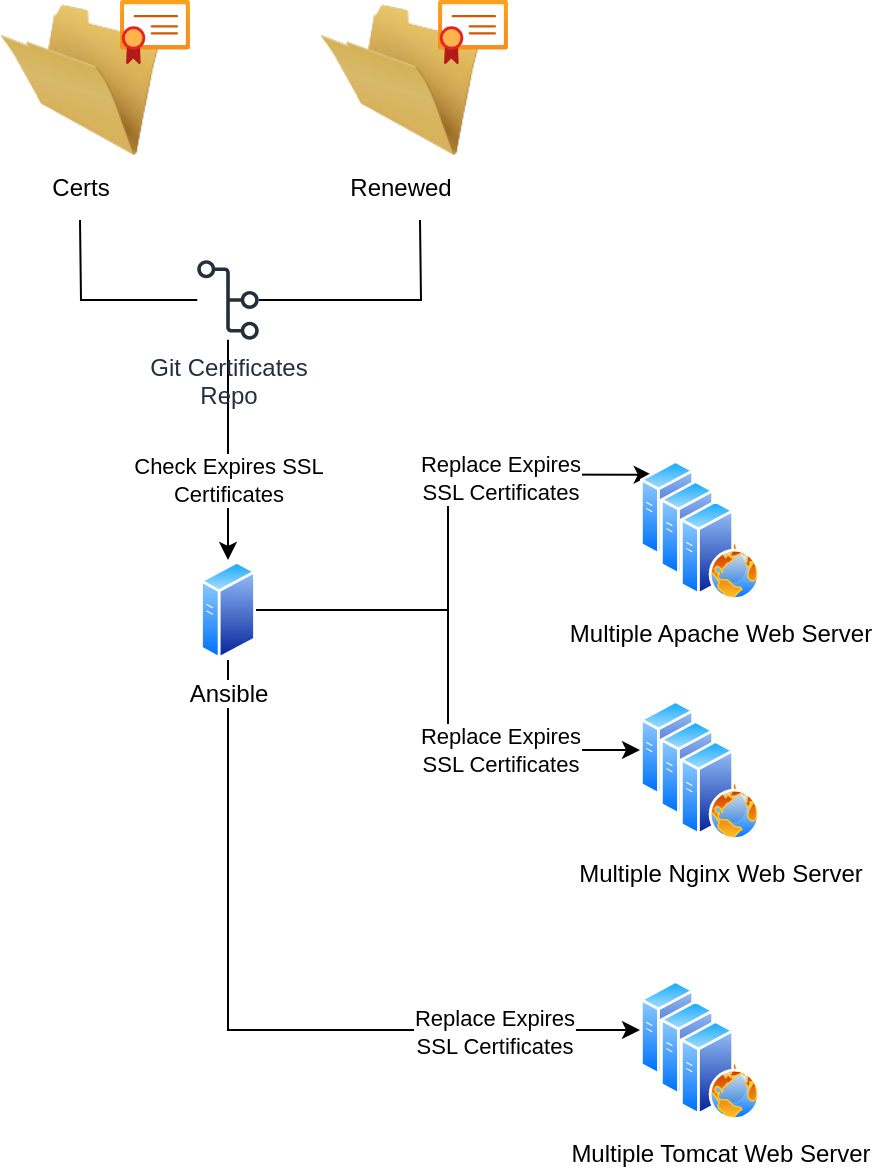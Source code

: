 <mxfile version="21.7.5" type="github">
  <diagram name="Page-1" id="0QfhhmeY12w9vwNbHh4k">
    <mxGraphModel dx="1147" dy="606" grid="1" gridSize="10" guides="1" tooltips="1" connect="1" arrows="1" fold="1" page="1" pageScale="1" pageWidth="827" pageHeight="1169" math="0" shadow="0">
      <root>
        <mxCell id="0" />
        <mxCell id="1" parent="0" />
        <mxCell id="lBhe797xp0qzkPB9WhaU-5" value="" style="edgeStyle=orthogonalEdgeStyle;rounded=0;orthogonalLoop=1;jettySize=auto;html=1;" parent="1" source="lBhe797xp0qzkPB9WhaU-4" target="lBhe797xp0qzkPB9WhaU-1" edge="1">
          <mxGeometry relative="1" as="geometry" />
        </mxCell>
        <mxCell id="lBhe797xp0qzkPB9WhaU-8" value="Check Expires SSL&lt;br&gt;Certificates" style="edgeLabel;html=1;align=center;verticalAlign=middle;resizable=0;points=[];" parent="lBhe797xp0qzkPB9WhaU-5" vertex="1" connectable="0">
          <mxGeometry x="-0.035" relative="1" as="geometry">
            <mxPoint y="17" as="offset" />
          </mxGeometry>
        </mxCell>
        <mxCell id="lBhe797xp0qzkPB9WhaU-6" style="edgeStyle=orthogonalEdgeStyle;rounded=0;orthogonalLoop=1;jettySize=auto;html=1;entryX=0;entryY=0;entryDx=0;entryDy=0;" parent="1" source="lBhe797xp0qzkPB9WhaU-1" target="lBhe797xp0qzkPB9WhaU-2" edge="1">
          <mxGeometry relative="1" as="geometry" />
        </mxCell>
        <mxCell id="lBhe797xp0qzkPB9WhaU-9" value="Replace Expires&lt;br&gt;SSL Certificates" style="edgeLabel;html=1;align=center;verticalAlign=middle;resizable=0;points=[];" parent="lBhe797xp0qzkPB9WhaU-6" vertex="1" connectable="0">
          <mxGeometry x="0.617" y="-1" relative="1" as="geometry">
            <mxPoint x="-25" as="offset" />
          </mxGeometry>
        </mxCell>
        <mxCell id="lBhe797xp0qzkPB9WhaU-7" style="edgeStyle=orthogonalEdgeStyle;rounded=0;orthogonalLoop=1;jettySize=auto;html=1;entryX=0;entryY=0.5;entryDx=0;entryDy=0;" parent="1" source="lBhe797xp0qzkPB9WhaU-1" target="lBhe797xp0qzkPB9WhaU-3" edge="1">
          <mxGeometry relative="1" as="geometry" />
        </mxCell>
        <mxCell id="lBhe797xp0qzkPB9WhaU-10" value="Replace Expires&lt;br&gt;SSL Certificates" style="edgeLabel;html=1;align=center;verticalAlign=middle;resizable=0;points=[];" parent="lBhe797xp0qzkPB9WhaU-7" vertex="1" connectable="0">
          <mxGeometry x="0.488" y="-1" relative="1" as="geometry">
            <mxPoint x="-3" y="-1" as="offset" />
          </mxGeometry>
        </mxCell>
        <mxCell id="lBhe797xp0qzkPB9WhaU-2" value="" style="image;aspect=fixed;perimeter=ellipsePerimeter;html=1;align=center;shadow=0;dashed=0;spacingTop=3;image=img/lib/active_directory/web_server.svg;" parent="1" vertex="1">
          <mxGeometry x="480" y="610" width="40" height="50" as="geometry" />
        </mxCell>
        <mxCell id="lBhe797xp0qzkPB9WhaU-3" value="" style="image;aspect=fixed;perimeter=ellipsePerimeter;html=1;align=center;shadow=0;dashed=0;spacingTop=3;image=img/lib/active_directory/web_server.svg;" parent="1" vertex="1">
          <mxGeometry x="480" y="730" width="40" height="50" as="geometry" />
        </mxCell>
        <mxCell id="uuZfRnMhYAiif19iNV4r-9" style="edgeStyle=orthogonalEdgeStyle;rounded=0;orthogonalLoop=1;jettySize=auto;html=1;endArrow=none;endFill=0;" edge="1" parent="1" source="lBhe797xp0qzkPB9WhaU-4">
          <mxGeometry relative="1" as="geometry">
            <mxPoint x="200" y="490" as="targetPoint" />
          </mxGeometry>
        </mxCell>
        <mxCell id="uuZfRnMhYAiif19iNV4r-11" style="edgeStyle=orthogonalEdgeStyle;rounded=0;orthogonalLoop=1;jettySize=auto;html=1;endArrow=none;endFill=0;" edge="1" parent="1" source="lBhe797xp0qzkPB9WhaU-4">
          <mxGeometry relative="1" as="geometry">
            <mxPoint x="370" y="490" as="targetPoint" />
          </mxGeometry>
        </mxCell>
        <mxCell id="lBhe797xp0qzkPB9WhaU-12" value="" style="image;aspect=fixed;perimeter=ellipsePerimeter;html=1;align=center;shadow=0;dashed=0;spacingTop=3;image=img/lib/active_directory/web_server.svg;" parent="1" vertex="1">
          <mxGeometry x="490" y="620" width="40" height="50" as="geometry" />
        </mxCell>
        <mxCell id="lBhe797xp0qzkPB9WhaU-13" value="Multiple Apache Web Server" style="image;aspect=fixed;perimeter=ellipsePerimeter;html=1;align=center;shadow=0;dashed=0;spacingTop=3;image=img/lib/active_directory/web_server.svg;" parent="1" vertex="1">
          <mxGeometry x="500" y="630" width="40" height="50" as="geometry" />
        </mxCell>
        <mxCell id="lBhe797xp0qzkPB9WhaU-14" value="" style="image;aspect=fixed;perimeter=ellipsePerimeter;html=1;align=center;shadow=0;dashed=0;spacingTop=3;image=img/lib/active_directory/web_server.svg;" parent="1" vertex="1">
          <mxGeometry x="490" y="740" width="40" height="50" as="geometry" />
        </mxCell>
        <mxCell id="lBhe797xp0qzkPB9WhaU-15" value="Multiple Nginx Web Server" style="image;aspect=fixed;perimeter=ellipsePerimeter;html=1;align=center;shadow=0;dashed=0;spacingTop=3;image=img/lib/active_directory/web_server.svg;" parent="1" vertex="1">
          <mxGeometry x="500" y="750" width="40" height="50" as="geometry" />
        </mxCell>
        <mxCell id="uuZfRnMhYAiif19iNV4r-6" style="edgeStyle=orthogonalEdgeStyle;rounded=0;orthogonalLoop=1;jettySize=auto;html=1;endArrow=none;endFill=0;startArrow=classic;startFill=1;" edge="1" parent="1" source="uuZfRnMhYAiif19iNV4r-2" target="lBhe797xp0qzkPB9WhaU-1">
          <mxGeometry relative="1" as="geometry" />
        </mxCell>
        <mxCell id="uuZfRnMhYAiif19iNV4r-7" value="Replace Expires&lt;br style=&quot;border-color: var(--border-color);&quot;&gt;SSL Certificates" style="edgeLabel;html=1;align=center;verticalAlign=middle;resizable=0;points=[];" vertex="1" connectable="0" parent="uuZfRnMhYAiif19iNV4r-6">
          <mxGeometry x="-0.625" y="1" relative="1" as="geometry">
            <mxPoint as="offset" />
          </mxGeometry>
        </mxCell>
        <mxCell id="uuZfRnMhYAiif19iNV4r-2" value="" style="image;aspect=fixed;perimeter=ellipsePerimeter;html=1;align=center;shadow=0;dashed=0;spacingTop=3;image=img/lib/active_directory/web_server.svg;" vertex="1" parent="1">
          <mxGeometry x="480" y="870" width="40" height="50" as="geometry" />
        </mxCell>
        <mxCell id="uuZfRnMhYAiif19iNV4r-3" value="" style="image;aspect=fixed;perimeter=ellipsePerimeter;html=1;align=center;shadow=0;dashed=0;spacingTop=3;image=img/lib/active_directory/web_server.svg;" vertex="1" parent="1">
          <mxGeometry x="490" y="880" width="40" height="50" as="geometry" />
        </mxCell>
        <mxCell id="uuZfRnMhYAiif19iNV4r-4" value="Multiple Tomcat Web Server" style="image;aspect=fixed;perimeter=ellipsePerimeter;html=1;align=center;shadow=0;dashed=0;spacingTop=3;image=img/lib/active_directory/web_server.svg;" vertex="1" parent="1">
          <mxGeometry x="500" y="890" width="40" height="50" as="geometry" />
        </mxCell>
        <mxCell id="uuZfRnMhYAiif19iNV4r-8" value="Certs" style="image;html=1;image=img/lib/clip_art/general/Empty_Folder_128x128.png" vertex="1" parent="1">
          <mxGeometry x="160" y="380" width="80" height="80" as="geometry" />
        </mxCell>
        <mxCell id="uuZfRnMhYAiif19iNV4r-10" value="Renewed" style="image;html=1;image=img/lib/clip_art/general/Empty_Folder_128x128.png" vertex="1" parent="1">
          <mxGeometry x="320" y="380" width="80" height="80" as="geometry" />
        </mxCell>
        <mxCell id="lBhe797xp0qzkPB9WhaU-1" value="Ansible" style="image;aspect=fixed;perimeter=ellipsePerimeter;html=1;align=center;shadow=0;dashed=0;spacingTop=3;image=img/lib/active_directory/generic_server.svg;" parent="1" vertex="1">
          <mxGeometry x="260" y="660" width="28.0" height="50" as="geometry" />
        </mxCell>
        <mxCell id="lBhe797xp0qzkPB9WhaU-4" value="Git Certificates&lt;br&gt;Repo" style="sketch=0;outlineConnect=0;fontColor=#232F3E;gradientColor=none;fillColor=#232F3D;strokeColor=none;dashed=0;verticalLabelPosition=bottom;verticalAlign=top;align=center;html=1;fontSize=12;fontStyle=0;aspect=fixed;pointerEvents=1;shape=mxgraph.aws4.git_repository;" parent="1" vertex="1">
          <mxGeometry x="258.62" y="510" width="30.77" height="40" as="geometry" />
        </mxCell>
        <mxCell id="uuZfRnMhYAiif19iNV4r-17" value="" style="image;aspect=fixed;html=1;points=[];align=center;fontSize=12;image=img/lib/azure2/app_services/App_Service_Certificates.svg;" vertex="1" parent="1">
          <mxGeometry x="379" y="380" width="35" height="32" as="geometry" />
        </mxCell>
        <mxCell id="uuZfRnMhYAiif19iNV4r-18" value="" style="image;aspect=fixed;html=1;points=[];align=center;fontSize=12;image=img/lib/azure2/app_services/App_Service_Certificates.svg;" vertex="1" parent="1">
          <mxGeometry x="220" y="380" width="35" height="32" as="geometry" />
        </mxCell>
      </root>
    </mxGraphModel>
  </diagram>
</mxfile>
